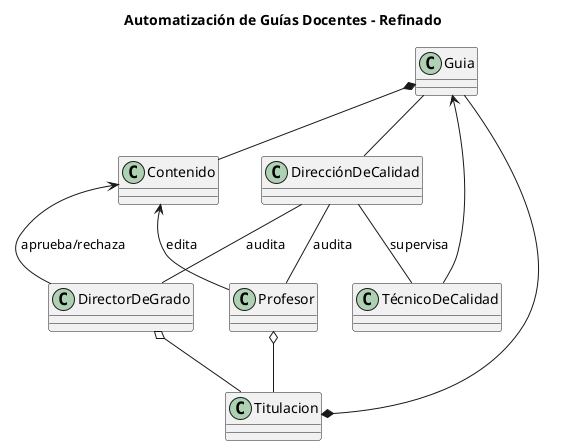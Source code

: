 @startuml Diagrama de Clases
title Automatización de Guías Docentes - Refinado

class Profesor
class DirectorDeGrado
class TécnicoDeCalidad
class DirecciónDeCalidad
class Guia
class Contenido
class Titulacion

Guia -- DirecciónDeCalidad
Guia <-- TécnicoDeCalidad
Guia --* Titulacion
Guia *-- Contenido

DirecciónDeCalidad -- TécnicoDeCalidad: supervisa
DirecciónDeCalidad -- Profesor: audita
DirecciónDeCalidad -- DirectorDeGrado: audita

Profesor o-- Titulacion
DirectorDeGrado o-- Titulacion

Contenido <-- DirectorDeGrado: aprueba/rechaza
Contenido <-- Profesor: edita


@enduml
